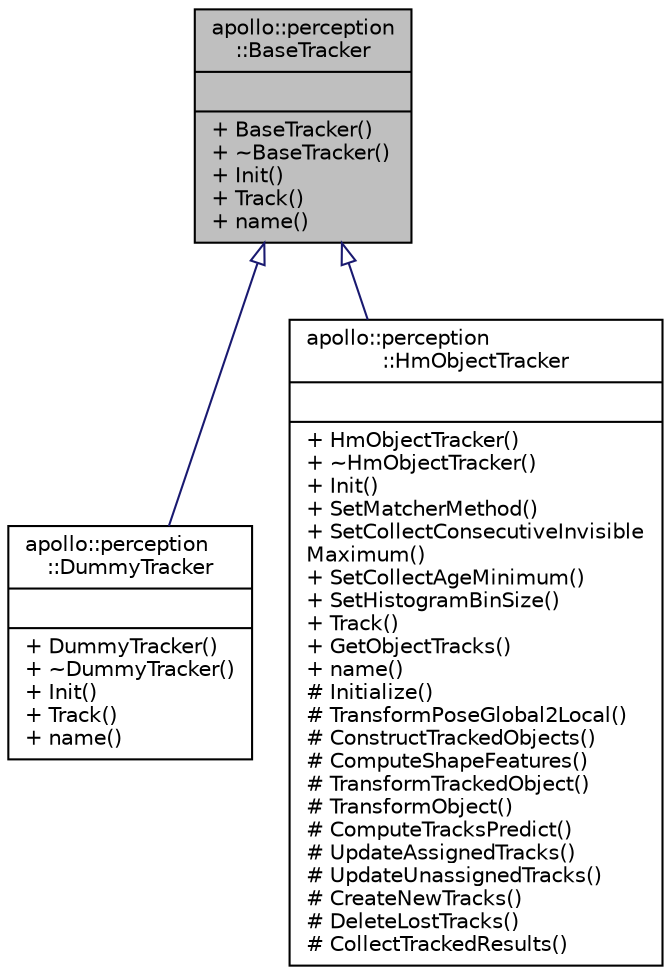 digraph "apollo::perception::BaseTracker"
{
  edge [fontname="Helvetica",fontsize="10",labelfontname="Helvetica",labelfontsize="10"];
  node [fontname="Helvetica",fontsize="10",shape=record];
  Node1 [label="{apollo::perception\l::BaseTracker\n||+ BaseTracker()\l+ ~BaseTracker()\l+ Init()\l+ Track()\l+ name()\l}",height=0.2,width=0.4,color="black", fillcolor="grey75", style="filled" fontcolor="black"];
  Node1 -> Node2 [dir="back",color="midnightblue",fontsize="10",style="solid",arrowtail="onormal",fontname="Helvetica"];
  Node2 [label="{apollo::perception\l::DummyTracker\n||+ DummyTracker()\l+ ~DummyTracker()\l+ Init()\l+ Track()\l+ name()\l}",height=0.2,width=0.4,color="black", fillcolor="white", style="filled",URL="$classapollo_1_1perception_1_1DummyTracker.html"];
  Node1 -> Node3 [dir="back",color="midnightblue",fontsize="10",style="solid",arrowtail="onormal",fontname="Helvetica"];
  Node3 [label="{apollo::perception\l::HmObjectTracker\n||+ HmObjectTracker()\l+ ~HmObjectTracker()\l+ Init()\l+ SetMatcherMethod()\l+ SetCollectConsecutiveInvisible\lMaximum()\l+ SetCollectAgeMinimum()\l+ SetHistogramBinSize()\l+ Track()\l+ GetObjectTracks()\l+ name()\l# Initialize()\l# TransformPoseGlobal2Local()\l# ConstructTrackedObjects()\l# ComputeShapeFeatures()\l# TransformTrackedObject()\l# TransformObject()\l# ComputeTracksPredict()\l# UpdateAssignedTracks()\l# UpdateUnassignedTracks()\l# CreateNewTracks()\l# DeleteLostTracks()\l# CollectTrackedResults()\l}",height=0.2,width=0.4,color="black", fillcolor="white", style="filled",URL="$classapollo_1_1perception_1_1HmObjectTracker.html"];
}
